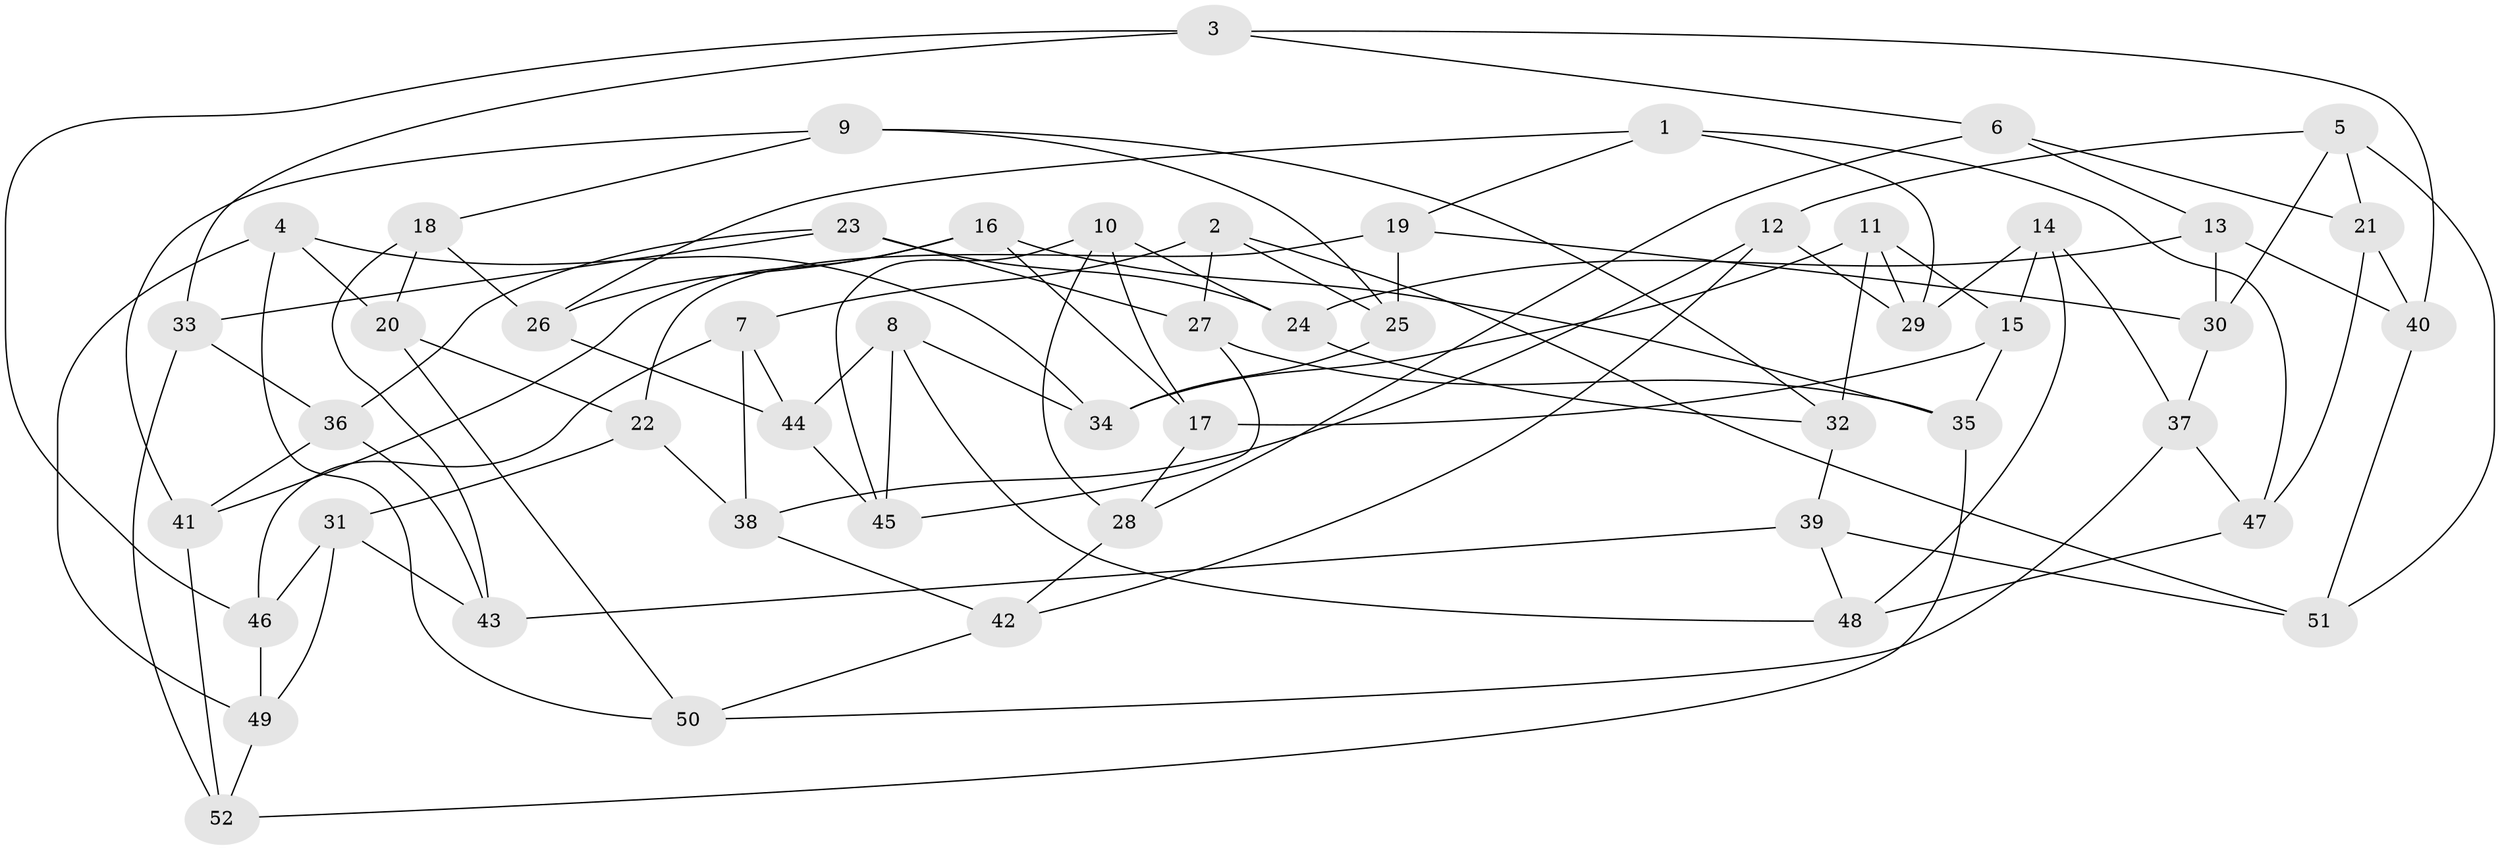 // Generated by graph-tools (version 1.1) at 2025/03/03/09/25 03:03:04]
// undirected, 52 vertices, 104 edges
graph export_dot {
graph [start="1"]
  node [color=gray90,style=filled];
  1;
  2;
  3;
  4;
  5;
  6;
  7;
  8;
  9;
  10;
  11;
  12;
  13;
  14;
  15;
  16;
  17;
  18;
  19;
  20;
  21;
  22;
  23;
  24;
  25;
  26;
  27;
  28;
  29;
  30;
  31;
  32;
  33;
  34;
  35;
  36;
  37;
  38;
  39;
  40;
  41;
  42;
  43;
  44;
  45;
  46;
  47;
  48;
  49;
  50;
  51;
  52;
  1 -- 26;
  1 -- 19;
  1 -- 47;
  1 -- 29;
  2 -- 7;
  2 -- 51;
  2 -- 27;
  2 -- 25;
  3 -- 46;
  3 -- 6;
  3 -- 40;
  3 -- 33;
  4 -- 49;
  4 -- 20;
  4 -- 34;
  4 -- 50;
  5 -- 51;
  5 -- 21;
  5 -- 12;
  5 -- 30;
  6 -- 28;
  6 -- 21;
  6 -- 13;
  7 -- 46;
  7 -- 44;
  7 -- 38;
  8 -- 48;
  8 -- 45;
  8 -- 44;
  8 -- 34;
  9 -- 41;
  9 -- 32;
  9 -- 18;
  9 -- 25;
  10 -- 17;
  10 -- 24;
  10 -- 45;
  10 -- 28;
  11 -- 34;
  11 -- 32;
  11 -- 29;
  11 -- 15;
  12 -- 29;
  12 -- 38;
  12 -- 42;
  13 -- 40;
  13 -- 30;
  13 -- 24;
  14 -- 29;
  14 -- 48;
  14 -- 37;
  14 -- 15;
  15 -- 35;
  15 -- 17;
  16 -- 26;
  16 -- 17;
  16 -- 41;
  16 -- 35;
  17 -- 28;
  18 -- 20;
  18 -- 43;
  18 -- 26;
  19 -- 25;
  19 -- 22;
  19 -- 30;
  20 -- 22;
  20 -- 50;
  21 -- 40;
  21 -- 47;
  22 -- 38;
  22 -- 31;
  23 -- 36;
  23 -- 33;
  23 -- 27;
  23 -- 24;
  24 -- 32;
  25 -- 34;
  26 -- 44;
  27 -- 35;
  27 -- 45;
  28 -- 42;
  30 -- 37;
  31 -- 46;
  31 -- 43;
  31 -- 49;
  32 -- 39;
  33 -- 52;
  33 -- 36;
  35 -- 52;
  36 -- 43;
  36 -- 41;
  37 -- 50;
  37 -- 47;
  38 -- 42;
  39 -- 48;
  39 -- 43;
  39 -- 51;
  40 -- 51;
  41 -- 52;
  42 -- 50;
  44 -- 45;
  46 -- 49;
  47 -- 48;
  49 -- 52;
}
